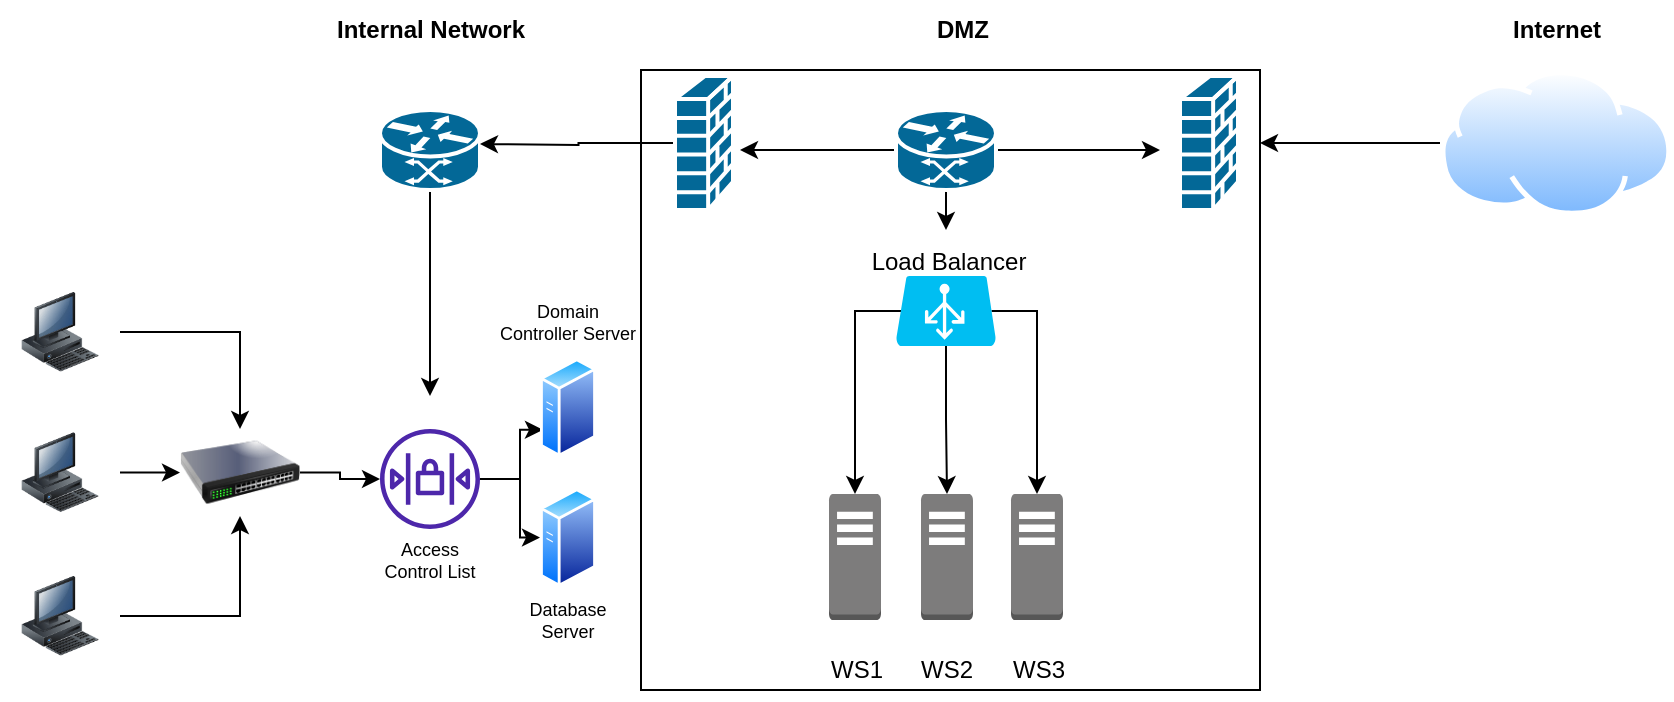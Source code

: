 <mxfile version="20.2.8" type="github">
  <diagram id="2qk_eDRiJNsu-lJcDSka" name="Page-1">
    <mxGraphModel dx="2272" dy="794" grid="1" gridSize="10" guides="1" tooltips="1" connect="1" arrows="1" fold="1" page="1" pageScale="1" pageWidth="850" pageHeight="1100" math="0" shadow="0">
      <root>
        <mxCell id="0" />
        <mxCell id="1" parent="0" />
        <mxCell id="__SgPXwpqiIa2IWLgyJE-30" style="edgeStyle=orthogonalEdgeStyle;rounded=0;orthogonalLoop=1;jettySize=auto;html=1;" parent="1" source="__SgPXwpqiIa2IWLgyJE-1" edge="1">
          <mxGeometry relative="1" as="geometry">
            <mxPoint x="-595" y="203" as="targetPoint" />
          </mxGeometry>
        </mxCell>
        <mxCell id="__SgPXwpqiIa2IWLgyJE-1" value="" style="shape=mxgraph.cisco.routers.atm_router;sketch=0;html=1;pointerEvents=1;dashed=0;fillColor=#036897;strokeColor=#ffffff;strokeWidth=2;verticalLabelPosition=bottom;verticalAlign=top;align=center;outlineConnect=0;" parent="1" vertex="1">
          <mxGeometry x="-620" y="60" width="50" height="40" as="geometry" />
        </mxCell>
        <mxCell id="__SgPXwpqiIa2IWLgyJE-29" style="edgeStyle=orthogonalEdgeStyle;rounded=0;orthogonalLoop=1;jettySize=auto;html=1;" parent="1" source="__SgPXwpqiIa2IWLgyJE-4" edge="1">
          <mxGeometry relative="1" as="geometry">
            <mxPoint x="-570" y="77" as="targetPoint" />
          </mxGeometry>
        </mxCell>
        <mxCell id="__SgPXwpqiIa2IWLgyJE-4" value="" style="shape=mxgraph.cisco.security.firewall;sketch=0;html=1;pointerEvents=1;dashed=0;fillColor=#036897;strokeColor=#ffffff;strokeWidth=2;verticalLabelPosition=bottom;verticalAlign=top;align=center;outlineConnect=0;" parent="1" vertex="1">
          <mxGeometry x="-472.5" y="43" width="29" height="67" as="geometry" />
        </mxCell>
        <mxCell id="__SgPXwpqiIa2IWLgyJE-5" value="" style="shape=mxgraph.cisco.security.firewall;sketch=0;html=1;pointerEvents=1;dashed=0;fillColor=#036897;strokeColor=#ffffff;strokeWidth=2;verticalLabelPosition=bottom;verticalAlign=top;align=center;outlineConnect=0;" parent="1" vertex="1">
          <mxGeometry x="-220" y="43" width="29" height="67" as="geometry" />
        </mxCell>
        <mxCell id="__SgPXwpqiIa2IWLgyJE-26" style="edgeStyle=orthogonalEdgeStyle;rounded=0;orthogonalLoop=1;jettySize=auto;html=1;" parent="1" source="__SgPXwpqiIa2IWLgyJE-11" edge="1">
          <mxGeometry relative="1" as="geometry">
            <mxPoint x="-440" y="80" as="targetPoint" />
          </mxGeometry>
        </mxCell>
        <mxCell id="__SgPXwpqiIa2IWLgyJE-27" style="edgeStyle=orthogonalEdgeStyle;rounded=0;orthogonalLoop=1;jettySize=auto;html=1;" parent="1" source="__SgPXwpqiIa2IWLgyJE-11" edge="1">
          <mxGeometry relative="1" as="geometry">
            <mxPoint x="-230" y="80" as="targetPoint" />
          </mxGeometry>
        </mxCell>
        <mxCell id="__SgPXwpqiIa2IWLgyJE-31" style="edgeStyle=orthogonalEdgeStyle;rounded=0;orthogonalLoop=1;jettySize=auto;html=1;exitX=0.5;exitY=1;exitDx=0;exitDy=0;exitPerimeter=0;" parent="1" source="__SgPXwpqiIa2IWLgyJE-11" edge="1">
          <mxGeometry relative="1" as="geometry">
            <mxPoint x="-337" y="120" as="targetPoint" />
          </mxGeometry>
        </mxCell>
        <mxCell id="__SgPXwpqiIa2IWLgyJE-11" value="" style="shape=mxgraph.cisco.routers.atm_router;sketch=0;html=1;pointerEvents=1;dashed=0;fillColor=#036897;strokeColor=#ffffff;strokeWidth=2;verticalLabelPosition=bottom;verticalAlign=top;align=center;outlineConnect=0;" parent="1" vertex="1">
          <mxGeometry x="-362" y="60" width="50" height="40" as="geometry" />
        </mxCell>
        <mxCell id="__SgPXwpqiIa2IWLgyJE-32" style="edgeStyle=orthogonalEdgeStyle;rounded=0;orthogonalLoop=1;jettySize=auto;html=1;exitX=0.5;exitY=1;exitDx=0;exitDy=0;exitPerimeter=0;entryX=0.5;entryY=0;entryDx=0;entryDy=0;entryPerimeter=0;" parent="1" source="__SgPXwpqiIa2IWLgyJE-12" target="__SgPXwpqiIa2IWLgyJE-13" edge="1">
          <mxGeometry relative="1" as="geometry" />
        </mxCell>
        <mxCell id="__SgPXwpqiIa2IWLgyJE-33" style="edgeStyle=orthogonalEdgeStyle;rounded=0;orthogonalLoop=1;jettySize=auto;html=1;exitX=0.05;exitY=0.5;exitDx=0;exitDy=0;exitPerimeter=0;" parent="1" source="__SgPXwpqiIa2IWLgyJE-12" target="__SgPXwpqiIa2IWLgyJE-14" edge="1">
          <mxGeometry relative="1" as="geometry" />
        </mxCell>
        <mxCell id="__SgPXwpqiIa2IWLgyJE-34" style="edgeStyle=orthogonalEdgeStyle;rounded=0;orthogonalLoop=1;jettySize=auto;html=1;exitX=0.955;exitY=0.5;exitDx=0;exitDy=0;exitPerimeter=0;" parent="1" source="__SgPXwpqiIa2IWLgyJE-12" target="__SgPXwpqiIa2IWLgyJE-15" edge="1">
          <mxGeometry relative="1" as="geometry" />
        </mxCell>
        <mxCell id="__SgPXwpqiIa2IWLgyJE-12" value="" style="verticalLabelPosition=bottom;html=1;verticalAlign=top;align=center;strokeColor=none;fillColor=#00BEF2;shape=mxgraph.azure.azure_load_balancer;" parent="1" vertex="1">
          <mxGeometry x="-362" y="143" width="50" height="35" as="geometry" />
        </mxCell>
        <mxCell id="__SgPXwpqiIa2IWLgyJE-13" value="" style="outlineConnect=0;dashed=0;verticalLabelPosition=bottom;verticalAlign=top;align=center;html=1;shape=mxgraph.aws3.traditional_server;fillColor=#7D7C7C;gradientColor=none;" parent="1" vertex="1">
          <mxGeometry x="-349.5" y="252" width="26" height="63" as="geometry" />
        </mxCell>
        <mxCell id="__SgPXwpqiIa2IWLgyJE-14" value="" style="outlineConnect=0;dashed=0;verticalLabelPosition=bottom;verticalAlign=top;align=center;html=1;shape=mxgraph.aws3.traditional_server;fillColor=#7D7C7C;gradientColor=none;" parent="1" vertex="1">
          <mxGeometry x="-395.5" y="252" width="26" height="63" as="geometry" />
        </mxCell>
        <mxCell id="__SgPXwpqiIa2IWLgyJE-15" value="" style="outlineConnect=0;dashed=0;verticalLabelPosition=bottom;verticalAlign=top;align=center;html=1;shape=mxgraph.aws3.traditional_server;fillColor=#7D7C7C;gradientColor=none;" parent="1" vertex="1">
          <mxGeometry x="-304.5" y="252" width="26" height="63" as="geometry" />
        </mxCell>
        <mxCell id="__SgPXwpqiIa2IWLgyJE-39" style="edgeStyle=orthogonalEdgeStyle;rounded=0;orthogonalLoop=1;jettySize=auto;html=1;" parent="1" source="__SgPXwpqiIa2IWLgyJE-17" target="__SgPXwpqiIa2IWLgyJE-28" edge="1">
          <mxGeometry relative="1" as="geometry" />
        </mxCell>
        <mxCell id="__SgPXwpqiIa2IWLgyJE-17" value="" style="image;html=1;image=img/lib/clip_art/computers/Workstation_128x128.png" parent="1" vertex="1">
          <mxGeometry x="-810" y="151" width="60" height="40" as="geometry" />
        </mxCell>
        <mxCell id="__SgPXwpqiIa2IWLgyJE-38" style="edgeStyle=orthogonalEdgeStyle;rounded=0;orthogonalLoop=1;jettySize=auto;html=1;entryX=0;entryY=0.5;entryDx=0;entryDy=0;" parent="1" source="__SgPXwpqiIa2IWLgyJE-18" target="__SgPXwpqiIa2IWLgyJE-28" edge="1">
          <mxGeometry relative="1" as="geometry" />
        </mxCell>
        <mxCell id="__SgPXwpqiIa2IWLgyJE-18" value="" style="image;html=1;image=img/lib/clip_art/computers/Workstation_128x128.png" parent="1" vertex="1">
          <mxGeometry x="-810" y="221.25" width="60" height="40" as="geometry" />
        </mxCell>
        <mxCell id="__SgPXwpqiIa2IWLgyJE-40" style="edgeStyle=orthogonalEdgeStyle;rounded=0;orthogonalLoop=1;jettySize=auto;html=1;" parent="1" source="__SgPXwpqiIa2IWLgyJE-19" target="__SgPXwpqiIa2IWLgyJE-28" edge="1">
          <mxGeometry relative="1" as="geometry" />
        </mxCell>
        <mxCell id="__SgPXwpqiIa2IWLgyJE-19" value="" style="image;html=1;image=img/lib/clip_art/computers/Workstation_128x128.png" parent="1" vertex="1">
          <mxGeometry x="-810" y="293" width="60" height="40" as="geometry" />
        </mxCell>
        <mxCell id="__SgPXwpqiIa2IWLgyJE-35" style="edgeStyle=orthogonalEdgeStyle;rounded=0;orthogonalLoop=1;jettySize=auto;html=1;entryX=0;entryY=0.75;entryDx=0;entryDy=0;" parent="1" source="__SgPXwpqiIa2IWLgyJE-20" target="__SgPXwpqiIa2IWLgyJE-21" edge="1">
          <mxGeometry relative="1" as="geometry" />
        </mxCell>
        <mxCell id="__SgPXwpqiIa2IWLgyJE-36" style="edgeStyle=orthogonalEdgeStyle;rounded=0;orthogonalLoop=1;jettySize=auto;html=1;entryX=0;entryY=0.5;entryDx=0;entryDy=0;" parent="1" source="__SgPXwpqiIa2IWLgyJE-20" target="__SgPXwpqiIa2IWLgyJE-22" edge="1">
          <mxGeometry relative="1" as="geometry" />
        </mxCell>
        <mxCell id="__SgPXwpqiIa2IWLgyJE-20" value="" style="sketch=0;outlineConnect=0;fontColor=#232F3E;gradientColor=none;fillColor=#4D27AA;strokeColor=none;dashed=0;verticalLabelPosition=bottom;verticalAlign=top;align=center;html=1;fontSize=12;fontStyle=0;aspect=fixed;pointerEvents=1;shape=mxgraph.aws4.network_access_control_list;" parent="1" vertex="1">
          <mxGeometry x="-620" y="219.5" width="50" height="50" as="geometry" />
        </mxCell>
        <mxCell id="__SgPXwpqiIa2IWLgyJE-21" value="" style="aspect=fixed;perimeter=ellipsePerimeter;html=1;align=center;shadow=0;dashed=0;spacingTop=3;image;image=img/lib/active_directory/generic_server.svg;" parent="1" vertex="1">
          <mxGeometry x="-540" y="183.75" width="28.0" height="50" as="geometry" />
        </mxCell>
        <mxCell id="__SgPXwpqiIa2IWLgyJE-22" value="" style="aspect=fixed;perimeter=ellipsePerimeter;html=1;align=center;shadow=0;dashed=0;spacingTop=3;image;image=img/lib/active_directory/generic_server.svg;" parent="1" vertex="1">
          <mxGeometry x="-540" y="248.75" width="28.0" height="50" as="geometry" />
        </mxCell>
        <mxCell id="__SgPXwpqiIa2IWLgyJE-24" style="edgeStyle=orthogonalEdgeStyle;rounded=0;orthogonalLoop=1;jettySize=auto;html=1;" parent="1" source="__SgPXwpqiIa2IWLgyJE-23" edge="1">
          <mxGeometry relative="1" as="geometry">
            <mxPoint x="-180" y="76.5" as="targetPoint" />
          </mxGeometry>
        </mxCell>
        <mxCell id="__SgPXwpqiIa2IWLgyJE-23" value="" style="aspect=fixed;perimeter=ellipsePerimeter;html=1;align=center;shadow=0;dashed=0;spacingTop=3;image;image=img/lib/active_directory/internet_cloud.svg;" parent="1" vertex="1">
          <mxGeometry x="-90" y="40" width="115.88" height="73" as="geometry" />
        </mxCell>
        <mxCell id="__SgPXwpqiIa2IWLgyJE-37" style="edgeStyle=orthogonalEdgeStyle;rounded=0;orthogonalLoop=1;jettySize=auto;html=1;" parent="1" source="__SgPXwpqiIa2IWLgyJE-28" target="__SgPXwpqiIa2IWLgyJE-20" edge="1">
          <mxGeometry relative="1" as="geometry" />
        </mxCell>
        <mxCell id="__SgPXwpqiIa2IWLgyJE-28" value="" style="image;html=1;image=img/lib/clip_art/networking/Switch_128x128.png" parent="1" vertex="1">
          <mxGeometry x="-720" y="219.5" width="60" height="43.5" as="geometry" />
        </mxCell>
        <mxCell id="__SgPXwpqiIa2IWLgyJE-41" value="WS1" style="text;html=1;align=center;verticalAlign=middle;resizable=0;points=[];autosize=1;strokeColor=none;fillColor=none;" parent="1" vertex="1">
          <mxGeometry x="-407" y="325" width="50" height="30" as="geometry" />
        </mxCell>
        <mxCell id="__SgPXwpqiIa2IWLgyJE-42" value="WS2" style="text;html=1;align=center;verticalAlign=middle;resizable=0;points=[];autosize=1;strokeColor=none;fillColor=none;" parent="1" vertex="1">
          <mxGeometry x="-362" y="325" width="50" height="30" as="geometry" />
        </mxCell>
        <mxCell id="__SgPXwpqiIa2IWLgyJE-43" value="WS3" style="text;html=1;align=center;verticalAlign=middle;resizable=0;points=[];autosize=1;strokeColor=none;fillColor=none;" parent="1" vertex="1">
          <mxGeometry x="-316.5" y="325" width="50" height="30" as="geometry" />
        </mxCell>
        <mxCell id="__SgPXwpqiIa2IWLgyJE-44" value="Load Balancer" style="text;html=1;align=center;verticalAlign=middle;resizable=0;points=[];autosize=1;strokeColor=none;fillColor=none;" parent="1" vertex="1">
          <mxGeometry x="-386.5" y="121" width="100" height="30" as="geometry" />
        </mxCell>
        <mxCell id="__SgPXwpqiIa2IWLgyJE-47" value="" style="rounded=0;whiteSpace=wrap;html=1;labelBackgroundColor=none;fontColor=none;noLabel=1;fillColor=none;" parent="1" vertex="1">
          <mxGeometry x="-489.5" y="40" width="309.5" height="310" as="geometry" />
        </mxCell>
        <mxCell id="__SgPXwpqiIa2IWLgyJE-49" value="DMZ" style="text;html=1;align=center;verticalAlign=middle;resizable=0;points=[];autosize=1;strokeColor=none;fillColor=none;fontColor=none;fontStyle=1" parent="1" vertex="1">
          <mxGeometry x="-354.5" y="5" width="50" height="30" as="geometry" />
        </mxCell>
        <mxCell id="__SgPXwpqiIa2IWLgyJE-50" value="Internal Network" style="text;html=1;align=center;verticalAlign=middle;resizable=0;points=[];autosize=1;strokeColor=none;fillColor=none;fontColor=none;fontStyle=1" parent="1" vertex="1">
          <mxGeometry x="-655" y="5" width="120" height="30" as="geometry" />
        </mxCell>
        <mxCell id="__SgPXwpqiIa2IWLgyJE-51" value="Internet" style="text;html=1;align=center;verticalAlign=middle;resizable=0;points=[];autosize=1;strokeColor=none;fillColor=none;fontColor=none;fontStyle=1" parent="1" vertex="1">
          <mxGeometry x="-67.06" y="5" width="70" height="30" as="geometry" />
        </mxCell>
        <mxCell id="__SgPXwpqiIa2IWLgyJE-52" value="Access Control List" style="text;html=1;strokeColor=none;fillColor=none;align=center;verticalAlign=middle;whiteSpace=wrap;rounded=0;labelBackgroundColor=none;fontColor=none;fontSize=9;" parent="1" vertex="1">
          <mxGeometry x="-625" y="269.5" width="60" height="30" as="geometry" />
        </mxCell>
        <mxCell id="__SgPXwpqiIa2IWLgyJE-53" value="Database Server" style="text;html=1;strokeColor=none;fillColor=none;align=center;verticalAlign=middle;whiteSpace=wrap;rounded=0;labelBackgroundColor=none;fontColor=none;fontSize=9;" parent="1" vertex="1">
          <mxGeometry x="-556" y="299.5" width="60" height="30" as="geometry" />
        </mxCell>
        <mxCell id="__SgPXwpqiIa2IWLgyJE-54" value="Domain Controller Server" style="text;html=1;strokeColor=none;fillColor=none;align=center;verticalAlign=middle;whiteSpace=wrap;rounded=0;labelBackgroundColor=none;fontColor=none;fontSize=9;" parent="1" vertex="1">
          <mxGeometry x="-563" y="151" width="74" height="30" as="geometry" />
        </mxCell>
      </root>
    </mxGraphModel>
  </diagram>
</mxfile>
